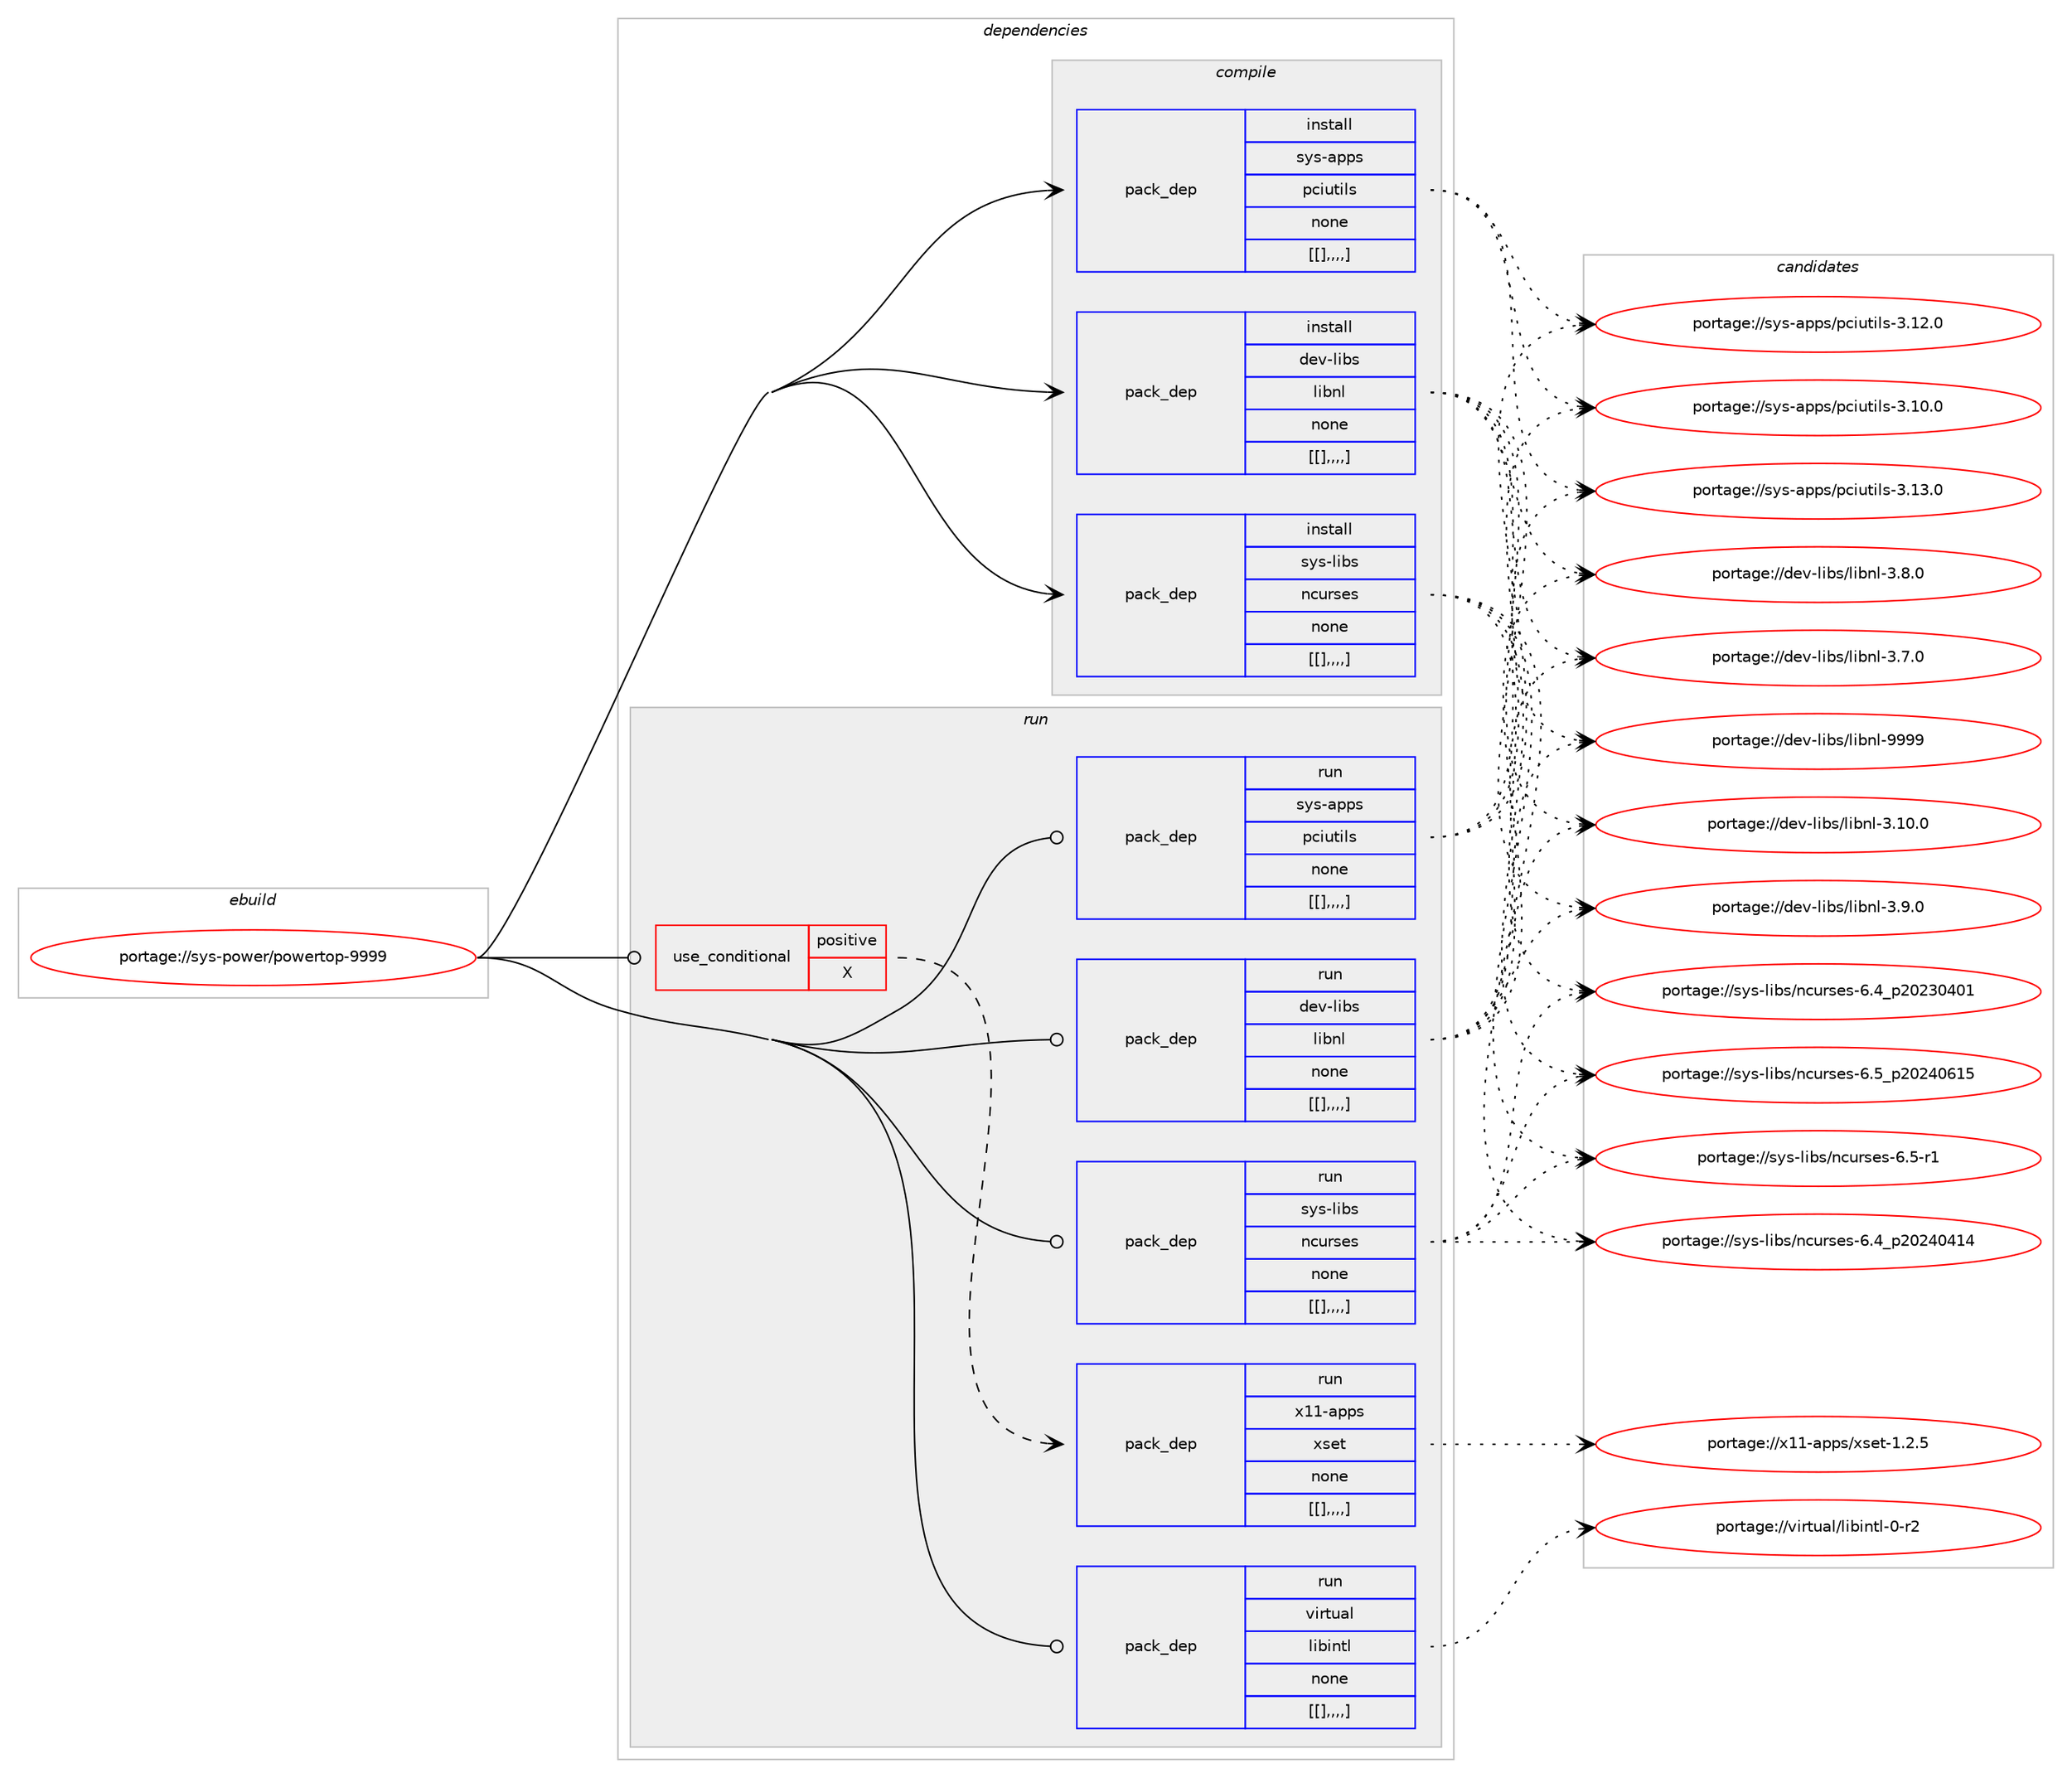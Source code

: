 digraph prolog {

# *************
# Graph options
# *************

newrank=true;
concentrate=true;
compound=true;
graph [rankdir=LR,fontname=Helvetica,fontsize=10,ranksep=1.5];#, ranksep=2.5, nodesep=0.2];
edge  [arrowhead=vee];
node  [fontname=Helvetica,fontsize=10];

# **********
# The ebuild
# **********

subgraph cluster_leftcol {
color=gray;
label=<<i>ebuild</i>>;
id [label="portage://sys-power/powertop-9999", color=red, width=4, href="../sys-power/powertop-9999.svg"];
}

# ****************
# The dependencies
# ****************

subgraph cluster_midcol {
color=gray;
label=<<i>dependencies</i>>;
subgraph cluster_compile {
fillcolor="#eeeeee";
style=filled;
label=<<i>compile</i>>;
subgraph pack334977 {
dependency461100 [label=<<TABLE BORDER="0" CELLBORDER="1" CELLSPACING="0" CELLPADDING="4" WIDTH="220"><TR><TD ROWSPAN="6" CELLPADDING="30">pack_dep</TD></TR><TR><TD WIDTH="110">install</TD></TR><TR><TD>dev-libs</TD></TR><TR><TD>libnl</TD></TR><TR><TD>none</TD></TR><TR><TD>[[],,,,]</TD></TR></TABLE>>, shape=none, color=blue];
}
id:e -> dependency461100:w [weight=20,style="solid",arrowhead="vee"];
subgraph pack334978 {
dependency461101 [label=<<TABLE BORDER="0" CELLBORDER="1" CELLSPACING="0" CELLPADDING="4" WIDTH="220"><TR><TD ROWSPAN="6" CELLPADDING="30">pack_dep</TD></TR><TR><TD WIDTH="110">install</TD></TR><TR><TD>sys-apps</TD></TR><TR><TD>pciutils</TD></TR><TR><TD>none</TD></TR><TR><TD>[[],,,,]</TD></TR></TABLE>>, shape=none, color=blue];
}
id:e -> dependency461101:w [weight=20,style="solid",arrowhead="vee"];
subgraph pack334979 {
dependency461102 [label=<<TABLE BORDER="0" CELLBORDER="1" CELLSPACING="0" CELLPADDING="4" WIDTH="220"><TR><TD ROWSPAN="6" CELLPADDING="30">pack_dep</TD></TR><TR><TD WIDTH="110">install</TD></TR><TR><TD>sys-libs</TD></TR><TR><TD>ncurses</TD></TR><TR><TD>none</TD></TR><TR><TD>[[],,,,]</TD></TR></TABLE>>, shape=none, color=blue];
}
id:e -> dependency461102:w [weight=20,style="solid",arrowhead="vee"];
}
subgraph cluster_compileandrun {
fillcolor="#eeeeee";
style=filled;
label=<<i>compile and run</i>>;
}
subgraph cluster_run {
fillcolor="#eeeeee";
style=filled;
label=<<i>run</i>>;
subgraph cond122993 {
dependency461103 [label=<<TABLE BORDER="0" CELLBORDER="1" CELLSPACING="0" CELLPADDING="4"><TR><TD ROWSPAN="3" CELLPADDING="10">use_conditional</TD></TR><TR><TD>positive</TD></TR><TR><TD>X</TD></TR></TABLE>>, shape=none, color=red];
subgraph pack334980 {
dependency461104 [label=<<TABLE BORDER="0" CELLBORDER="1" CELLSPACING="0" CELLPADDING="4" WIDTH="220"><TR><TD ROWSPAN="6" CELLPADDING="30">pack_dep</TD></TR><TR><TD WIDTH="110">run</TD></TR><TR><TD>x11-apps</TD></TR><TR><TD>xset</TD></TR><TR><TD>none</TD></TR><TR><TD>[[],,,,]</TD></TR></TABLE>>, shape=none, color=blue];
}
dependency461103:e -> dependency461104:w [weight=20,style="dashed",arrowhead="vee"];
}
id:e -> dependency461103:w [weight=20,style="solid",arrowhead="odot"];
subgraph pack334981 {
dependency461105 [label=<<TABLE BORDER="0" CELLBORDER="1" CELLSPACING="0" CELLPADDING="4" WIDTH="220"><TR><TD ROWSPAN="6" CELLPADDING="30">pack_dep</TD></TR><TR><TD WIDTH="110">run</TD></TR><TR><TD>dev-libs</TD></TR><TR><TD>libnl</TD></TR><TR><TD>none</TD></TR><TR><TD>[[],,,,]</TD></TR></TABLE>>, shape=none, color=blue];
}
id:e -> dependency461105:w [weight=20,style="solid",arrowhead="odot"];
subgraph pack334982 {
dependency461106 [label=<<TABLE BORDER="0" CELLBORDER="1" CELLSPACING="0" CELLPADDING="4" WIDTH="220"><TR><TD ROWSPAN="6" CELLPADDING="30">pack_dep</TD></TR><TR><TD WIDTH="110">run</TD></TR><TR><TD>sys-apps</TD></TR><TR><TD>pciutils</TD></TR><TR><TD>none</TD></TR><TR><TD>[[],,,,]</TD></TR></TABLE>>, shape=none, color=blue];
}
id:e -> dependency461106:w [weight=20,style="solid",arrowhead="odot"];
subgraph pack334983 {
dependency461107 [label=<<TABLE BORDER="0" CELLBORDER="1" CELLSPACING="0" CELLPADDING="4" WIDTH="220"><TR><TD ROWSPAN="6" CELLPADDING="30">pack_dep</TD></TR><TR><TD WIDTH="110">run</TD></TR><TR><TD>sys-libs</TD></TR><TR><TD>ncurses</TD></TR><TR><TD>none</TD></TR><TR><TD>[[],,,,]</TD></TR></TABLE>>, shape=none, color=blue];
}
id:e -> dependency461107:w [weight=20,style="solid",arrowhead="odot"];
subgraph pack334984 {
dependency461108 [label=<<TABLE BORDER="0" CELLBORDER="1" CELLSPACING="0" CELLPADDING="4" WIDTH="220"><TR><TD ROWSPAN="6" CELLPADDING="30">pack_dep</TD></TR><TR><TD WIDTH="110">run</TD></TR><TR><TD>virtual</TD></TR><TR><TD>libintl</TD></TR><TR><TD>none</TD></TR><TR><TD>[[],,,,]</TD></TR></TABLE>>, shape=none, color=blue];
}
id:e -> dependency461108:w [weight=20,style="solid",arrowhead="odot"];
}
}

# **************
# The candidates
# **************

subgraph cluster_choices {
rank=same;
color=gray;
label=<<i>candidates</i>>;

subgraph choice334977 {
color=black;
nodesep=1;
choice100101118451081059811547108105981101084557575757 [label="portage://dev-libs/libnl-9999", color=red, width=4,href="../dev-libs/libnl-9999.svg"];
choice1001011184510810598115471081059811010845514649484648 [label="portage://dev-libs/libnl-3.10.0", color=red, width=4,href="../dev-libs/libnl-3.10.0.svg"];
choice10010111845108105981154710810598110108455146574648 [label="portage://dev-libs/libnl-3.9.0", color=red, width=4,href="../dev-libs/libnl-3.9.0.svg"];
choice10010111845108105981154710810598110108455146564648 [label="portage://dev-libs/libnl-3.8.0", color=red, width=4,href="../dev-libs/libnl-3.8.0.svg"];
choice10010111845108105981154710810598110108455146554648 [label="portage://dev-libs/libnl-3.7.0", color=red, width=4,href="../dev-libs/libnl-3.7.0.svg"];
dependency461100:e -> choice100101118451081059811547108105981101084557575757:w [style=dotted,weight="100"];
dependency461100:e -> choice1001011184510810598115471081059811010845514649484648:w [style=dotted,weight="100"];
dependency461100:e -> choice10010111845108105981154710810598110108455146574648:w [style=dotted,weight="100"];
dependency461100:e -> choice10010111845108105981154710810598110108455146564648:w [style=dotted,weight="100"];
dependency461100:e -> choice10010111845108105981154710810598110108455146554648:w [style=dotted,weight="100"];
}
subgraph choice334978 {
color=black;
nodesep=1;
choice1151211154597112112115471129910511711610510811545514649514648 [label="portage://sys-apps/pciutils-3.13.0", color=red, width=4,href="../sys-apps/pciutils-3.13.0.svg"];
choice1151211154597112112115471129910511711610510811545514649504648 [label="portage://sys-apps/pciutils-3.12.0", color=red, width=4,href="../sys-apps/pciutils-3.12.0.svg"];
choice1151211154597112112115471129910511711610510811545514649484648 [label="portage://sys-apps/pciutils-3.10.0", color=red, width=4,href="../sys-apps/pciutils-3.10.0.svg"];
dependency461101:e -> choice1151211154597112112115471129910511711610510811545514649514648:w [style=dotted,weight="100"];
dependency461101:e -> choice1151211154597112112115471129910511711610510811545514649504648:w [style=dotted,weight="100"];
dependency461101:e -> choice1151211154597112112115471129910511711610510811545514649484648:w [style=dotted,weight="100"];
}
subgraph choice334979 {
color=black;
nodesep=1;
choice1151211154510810598115471109911711411510111545544653951125048505248544953 [label="portage://sys-libs/ncurses-6.5_p20240615", color=red, width=4,href="../sys-libs/ncurses-6.5_p20240615.svg"];
choice11512111545108105981154711099117114115101115455446534511449 [label="portage://sys-libs/ncurses-6.5-r1", color=red, width=4,href="../sys-libs/ncurses-6.5-r1.svg"];
choice1151211154510810598115471109911711411510111545544652951125048505248524952 [label="portage://sys-libs/ncurses-6.4_p20240414", color=red, width=4,href="../sys-libs/ncurses-6.4_p20240414.svg"];
choice1151211154510810598115471109911711411510111545544652951125048505148524849 [label="portage://sys-libs/ncurses-6.4_p20230401", color=red, width=4,href="../sys-libs/ncurses-6.4_p20230401.svg"];
dependency461102:e -> choice1151211154510810598115471109911711411510111545544653951125048505248544953:w [style=dotted,weight="100"];
dependency461102:e -> choice11512111545108105981154711099117114115101115455446534511449:w [style=dotted,weight="100"];
dependency461102:e -> choice1151211154510810598115471109911711411510111545544652951125048505248524952:w [style=dotted,weight="100"];
dependency461102:e -> choice1151211154510810598115471109911711411510111545544652951125048505148524849:w [style=dotted,weight="100"];
}
subgraph choice334980 {
color=black;
nodesep=1;
choice1204949459711211211547120115101116454946504653 [label="portage://x11-apps/xset-1.2.5", color=red, width=4,href="../x11-apps/xset-1.2.5.svg"];
dependency461104:e -> choice1204949459711211211547120115101116454946504653:w [style=dotted,weight="100"];
}
subgraph choice334981 {
color=black;
nodesep=1;
choice100101118451081059811547108105981101084557575757 [label="portage://dev-libs/libnl-9999", color=red, width=4,href="../dev-libs/libnl-9999.svg"];
choice1001011184510810598115471081059811010845514649484648 [label="portage://dev-libs/libnl-3.10.0", color=red, width=4,href="../dev-libs/libnl-3.10.0.svg"];
choice10010111845108105981154710810598110108455146574648 [label="portage://dev-libs/libnl-3.9.0", color=red, width=4,href="../dev-libs/libnl-3.9.0.svg"];
choice10010111845108105981154710810598110108455146564648 [label="portage://dev-libs/libnl-3.8.0", color=red, width=4,href="../dev-libs/libnl-3.8.0.svg"];
choice10010111845108105981154710810598110108455146554648 [label="portage://dev-libs/libnl-3.7.0", color=red, width=4,href="../dev-libs/libnl-3.7.0.svg"];
dependency461105:e -> choice100101118451081059811547108105981101084557575757:w [style=dotted,weight="100"];
dependency461105:e -> choice1001011184510810598115471081059811010845514649484648:w [style=dotted,weight="100"];
dependency461105:e -> choice10010111845108105981154710810598110108455146574648:w [style=dotted,weight="100"];
dependency461105:e -> choice10010111845108105981154710810598110108455146564648:w [style=dotted,weight="100"];
dependency461105:e -> choice10010111845108105981154710810598110108455146554648:w [style=dotted,weight="100"];
}
subgraph choice334982 {
color=black;
nodesep=1;
choice1151211154597112112115471129910511711610510811545514649514648 [label="portage://sys-apps/pciutils-3.13.0", color=red, width=4,href="../sys-apps/pciutils-3.13.0.svg"];
choice1151211154597112112115471129910511711610510811545514649504648 [label="portage://sys-apps/pciutils-3.12.0", color=red, width=4,href="../sys-apps/pciutils-3.12.0.svg"];
choice1151211154597112112115471129910511711610510811545514649484648 [label="portage://sys-apps/pciutils-3.10.0", color=red, width=4,href="../sys-apps/pciutils-3.10.0.svg"];
dependency461106:e -> choice1151211154597112112115471129910511711610510811545514649514648:w [style=dotted,weight="100"];
dependency461106:e -> choice1151211154597112112115471129910511711610510811545514649504648:w [style=dotted,weight="100"];
dependency461106:e -> choice1151211154597112112115471129910511711610510811545514649484648:w [style=dotted,weight="100"];
}
subgraph choice334983 {
color=black;
nodesep=1;
choice1151211154510810598115471109911711411510111545544653951125048505248544953 [label="portage://sys-libs/ncurses-6.5_p20240615", color=red, width=4,href="../sys-libs/ncurses-6.5_p20240615.svg"];
choice11512111545108105981154711099117114115101115455446534511449 [label="portage://sys-libs/ncurses-6.5-r1", color=red, width=4,href="../sys-libs/ncurses-6.5-r1.svg"];
choice1151211154510810598115471109911711411510111545544652951125048505248524952 [label="portage://sys-libs/ncurses-6.4_p20240414", color=red, width=4,href="../sys-libs/ncurses-6.4_p20240414.svg"];
choice1151211154510810598115471109911711411510111545544652951125048505148524849 [label="portage://sys-libs/ncurses-6.4_p20230401", color=red, width=4,href="../sys-libs/ncurses-6.4_p20230401.svg"];
dependency461107:e -> choice1151211154510810598115471109911711411510111545544653951125048505248544953:w [style=dotted,weight="100"];
dependency461107:e -> choice11512111545108105981154711099117114115101115455446534511449:w [style=dotted,weight="100"];
dependency461107:e -> choice1151211154510810598115471109911711411510111545544652951125048505248524952:w [style=dotted,weight="100"];
dependency461107:e -> choice1151211154510810598115471109911711411510111545544652951125048505148524849:w [style=dotted,weight="100"];
}
subgraph choice334984 {
color=black;
nodesep=1;
choice11810511411611797108471081059810511011610845484511450 [label="portage://virtual/libintl-0-r2", color=red, width=4,href="../virtual/libintl-0-r2.svg"];
dependency461108:e -> choice11810511411611797108471081059810511011610845484511450:w [style=dotted,weight="100"];
}
}

}
